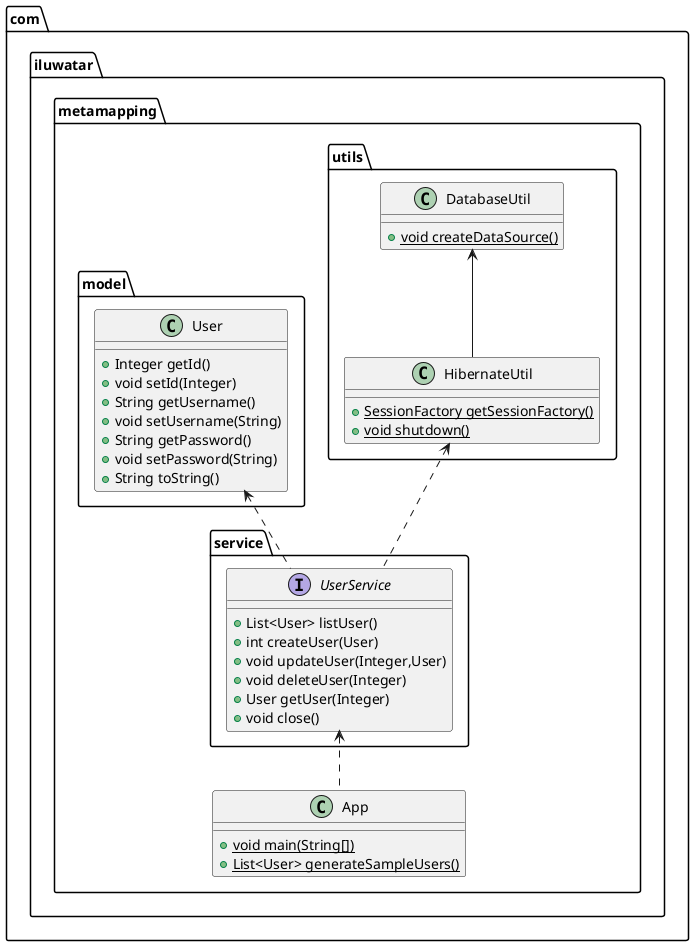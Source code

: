 @startuml
interface com.iluwatar.metamapping.service.UserService {
+ List<User> listUser()
+ int createUser(User)
+ void updateUser(Integer,User)
+ void deleteUser(Integer)
+ User getUser(Integer)
+ void close()
}
class com.iluwatar.metamapping.utils.DatabaseUtil {
+ {static} void createDataSource()
}
class com.iluwatar.metamapping.model.User {
+ Integer getId()
+ void setId(Integer)
+ String getUsername()
+ void setUsername(String)
+ String getPassword()
+ void setPassword(String)
+ String toString()
}
class com.iluwatar.metamapping.utils.HibernateUtil {
+ {static} SessionFactory getSessionFactory()
+ {static} void shutdown()
}
class com.iluwatar.metamapping.App {
+ {static} void main(String[])
+ {static} List<User> generateSampleUsers()
}

com.iluwatar.metamapping.service.UserService <.. com.iluwatar.metamapping.App
com.iluwatar.metamapping.model.User <.. com.iluwatar.metamapping.service.UserService
com.iluwatar.metamapping.utils.HibernateUtil <.. com.iluwatar.metamapping.service.UserService
com.iluwatar.metamapping.utils.DatabaseUtil <-- com.iluwatar.metamapping.utils.HibernateUtil
@enduml